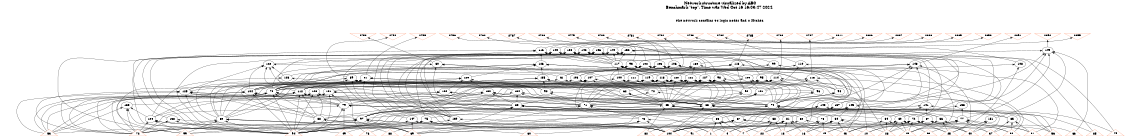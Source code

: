 # Network structure generated by ABC

digraph network {
size = "7.5,10";
center = true;
edge [dir = back];

{
  node [shape = plaintext];
  edge [style = invis];
  LevelTitle1 [label=""];
  LevelTitle2 [label=""];
  Level7 [label = ""];
  Level6 [label = ""];
  Level5 [label = ""];
  Level4 [label = ""];
  Level3 [label = ""];
  Level2 [label = ""];
  Level1 [label = ""];
  Level0 [label = ""];
  LevelTitle1 ->  LevelTitle2 ->  Level7 ->  Level6 ->  Level5 ->  Level4 ->  Level3 ->  Level2 ->  Level1 ->  Level0;
}

{
  rank = same;
  LevelTitle1;
  title1 [shape=plaintext,
          fontsize=20,
          fontname = "Times-Roman",
          label="Network structure visualized by ABC\nBenchmark \"top\". Time was Wed Oct 16 16:03:47 2024. "
         ];
}

{
  rank = same;
  LevelTitle2;
  title2 [shape=plaintext,
          fontsize=18,
          fontname = "Times-Roman",
          label="The network contains 94 logic nodes and 0 latches.\n"
         ];
}

{
  rank = same;
  Level7;
  Node34 [label = "2753", shape = invtriangle, color = coral, fillcolor = coral];
  Node35 [label = "2754", shape = invtriangle, color = coral, fillcolor = coral];
  Node36 [label = "2755", shape = invtriangle, color = coral, fillcolor = coral];
  Node37 [label = "2756", shape = invtriangle, color = coral, fillcolor = coral];
  Node38 [label = "2762", shape = invtriangle, color = coral, fillcolor = coral];
  Node39 [label = "2767", shape = invtriangle, color = coral, fillcolor = coral];
  Node40 [label = "2768", shape = invtriangle, color = coral, fillcolor = coral];
  Node41 [label = "2779", shape = invtriangle, color = coral, fillcolor = coral];
  Node42 [label = "2780", shape = invtriangle, color = coral, fillcolor = coral];
  Node43 [label = "2781", shape = invtriangle, color = coral, fillcolor = coral];
  Node44 [label = "2782", shape = invtriangle, color = coral, fillcolor = coral];
  Node45 [label = "2783", shape = invtriangle, color = coral, fillcolor = coral];
  Node46 [label = "2784", shape = invtriangle, color = coral, fillcolor = coral];
  Node47 [label = "2785", shape = invtriangle, color = coral, fillcolor = coral];
  Node48 [label = "2786", shape = invtriangle, color = coral, fillcolor = coral];
  Node49 [label = "2787", shape = invtriangle, color = coral, fillcolor = coral];
  Node50 [label = "2811", shape = invtriangle, color = coral, fillcolor = coral];
  Node51 [label = "2886", shape = invtriangle, color = coral, fillcolor = coral];
  Node52 [label = "2887", shape = invtriangle, color = coral, fillcolor = coral];
  Node53 [label = "2888", shape = invtriangle, color = coral, fillcolor = coral];
  Node54 [label = "2889", shape = invtriangle, color = coral, fillcolor = coral];
  Node55 [label = "2890", shape = invtriangle, color = coral, fillcolor = coral];
  Node56 [label = "2891", shape = invtriangle, color = coral, fillcolor = coral];
  Node57 [label = "2892", shape = invtriangle, color = coral, fillcolor = coral];
  Node58 [label = "2899", shape = invtriangle, color = coral, fillcolor = coral];
}

{
  rank = same;
  Level6;
  Node116 [label = "116\n", shape = ellipse];
  Node136 [label = "136\n", shape = ellipse];
  Node140 [label = "140\n", shape = ellipse];
  Node142 [label = "142\n", shape = ellipse];
  Node144 [label = "144\n", shape = ellipse];
  Node146 [label = "146\n", shape = ellipse];
  Node149 [label = "149\n", shape = ellipse];
  Node152 [label = "152\n", shape = ellipse];
}

{
  rank = same;
  Level5;
  Node60 [label = "60\n", shape = ellipse];
  Node93 [label = "93\n", shape = ellipse];
  Node99 [label = "99\n", shape = ellipse];
  Node102 [label = "102\n", shape = ellipse];
  Node105 [label = "105\n", shape = ellipse];
  Node106 [label = "106\n", shape = ellipse];
  Node108 [label = "108\n", shape = ellipse];
  Node110 [label = "110\n", shape = ellipse];
  Node113 [label = "113\n", shape = ellipse];
  Node117 [label = "117\n", shape = ellipse];
  Node122 [label = "122\n", shape = ellipse];
  Node126 [label = "126\n", shape = ellipse];
  Node148 [label = "148\n", shape = ellipse];
  Node150 [label = "150\n", shape = ellipse];
}

{
  rank = same;
  Level4;
  Node61 [label = "61\n", shape = ellipse];
  Node89 [label = "89\n", shape = ellipse];
  Node91 [label = "91\n", shape = ellipse];
  Node95 [label = "95\n", shape = ellipse];
  Node98 [label = "98\n", shape = ellipse];
  Node100 [label = "100\n", shape = ellipse];
  Node103 [label = "103\n", shape = ellipse];
  Node107 [label = "107\n", shape = ellipse];
  Node109 [label = "109\n", shape = ellipse];
  Node111 [label = "111\n", shape = ellipse];
  Node114 [label = "114\n", shape = ellipse];
  Node115 [label = "115\n", shape = ellipse];
  Node118 [label = "118\n", shape = ellipse];
  Node119 [label = "119\n", shape = ellipse];
  Node120 [label = "120\n", shape = ellipse];
  Node121 [label = "121\n", shape = ellipse];
  Node123 [label = "123\n", shape = ellipse];
  Node127 [label = "127\n", shape = ellipse];
  Node129 [label = "129\n", shape = ellipse];
  Node135 [label = "135\n", shape = ellipse];
}

{
  rank = same;
  Level3;
  Node62 [label = "62\n", shape = ellipse];
  Node70 [label = "70\n", shape = ellipse];
  Node78 [label = "78\n", shape = ellipse];
  Node90 [label = "90\n", shape = ellipse];
  Node92 [label = "92\n", shape = ellipse];
  Node94 [label = "94\n", shape = ellipse];
  Node96 [label = "96\n", shape = ellipse];
  Node101 [label = "101\n", shape = ellipse];
  Node104 [label = "104\n", shape = ellipse];
  Node112 [label = "112\n", shape = ellipse];
  Node125 [label = "125\n", shape = ellipse];
  Node128 [label = "128\n", shape = ellipse];
  Node130 [label = "130\n", shape = ellipse];
  Node131 [label = "131\n", shape = ellipse];
  Node132 [label = "132\n", shape = ellipse];
  Node134 [label = "134\n", shape = ellipse];
}

{
  rank = same;
  Level2;
  Node63 [label = "63\n", shape = ellipse];
  Node65 [label = "65\n", shape = ellipse];
  Node71 [label = "71\n", shape = ellipse];
  Node74 [label = "74\n", shape = ellipse];
  Node79 [label = "79\n", shape = ellipse];
  Node83 [label = "83\n", shape = ellipse];
  Node133 [label = "133\n", shape = ellipse];
  Node137 [label = "137\n", shape = ellipse];
  Node141 [label = "141\n", shape = ellipse];
  Node143 [label = "143\n", shape = ellipse];
  Node145 [label = "145\n", shape = ellipse];
  Node153 [label = "153\n", shape = ellipse];
}

{
  rank = same;
  Level1;
  Node64 [label = "64\n", shape = ellipse];
  Node66 [label = "66\n", shape = ellipse];
  Node67 [label = "67\n", shape = ellipse];
  Node68 [label = "68\n", shape = ellipse];
  Node69 [label = "69\n", shape = ellipse];
  Node72 [label = "72\n", shape = ellipse];
  Node73 [label = "73\n", shape = ellipse];
  Node75 [label = "75\n", shape = ellipse];
  Node76 [label = "76\n", shape = ellipse];
  Node77 [label = "77\n", shape = ellipse];
  Node80 [label = "80\n", shape = ellipse];
  Node81 [label = "81\n", shape = ellipse];
  Node82 [label = "82\n", shape = ellipse];
  Node84 [label = "84\n", shape = ellipse];
  Node85 [label = "85\n", shape = ellipse];
  Node86 [label = "86\n", shape = ellipse];
  Node87 [label = "87\n", shape = ellipse];
  Node88 [label = "88\n", shape = ellipse];
  Node97 [label = "97\n", shape = ellipse];
  Node124 [label = "124\n", shape = ellipse];
  Node138 [label = "138\n", shape = ellipse];
  Node139 [label = "139\n", shape = ellipse];
  Node147 [label = "147\n", shape = ellipse];
  Node151 [label = "151\n", shape = ellipse];
}

{
  rank = same;
  Level0;
  Node1 [label = "1", shape = triangle, color = coral, fillcolor = coral];
  Node2 [label = "4", shape = triangle, color = coral, fillcolor = coral];
  Node3 [label = "7", shape = triangle, color = coral, fillcolor = coral];
  Node4 [label = "10", shape = triangle, color = coral, fillcolor = coral];
  Node5 [label = "13", shape = triangle, color = coral, fillcolor = coral];
  Node6 [label = "16", shape = triangle, color = coral, fillcolor = coral];
  Node7 [label = "19", shape = triangle, color = coral, fillcolor = coral];
  Node8 [label = "22", shape = triangle, color = coral, fillcolor = coral];
  Node9 [label = "25", shape = triangle, color = coral, fillcolor = coral];
  Node10 [label = "28", shape = triangle, color = coral, fillcolor = coral];
  Node11 [label = "31", shape = triangle, color = coral, fillcolor = coral];
  Node12 [label = "34", shape = triangle, color = coral, fillcolor = coral];
  Node13 [label = "37", shape = triangle, color = coral, fillcolor = coral];
  Node14 [label = "40", shape = triangle, color = coral, fillcolor = coral];
  Node15 [label = "43", shape = triangle, color = coral, fillcolor = coral];
  Node16 [label = "46", shape = triangle, color = coral, fillcolor = coral];
  Node17 [label = "49", shape = triangle, color = coral, fillcolor = coral];
  Node18 [label = "53", shape = triangle, color = coral, fillcolor = coral];
  Node19 [label = "56", shape = triangle, color = coral, fillcolor = coral];
  Node20 [label = "60", shape = triangle, color = coral, fillcolor = coral];
  Node21 [label = "63", shape = triangle, color = coral, fillcolor = coral];
  Node22 [label = "66", shape = triangle, color = coral, fillcolor = coral];
  Node23 [label = "69", shape = triangle, color = coral, fillcolor = coral];
  Node24 [label = "72", shape = triangle, color = coral, fillcolor = coral];
  Node25 [label = "76", shape = triangle, color = coral, fillcolor = coral];
  Node26 [label = "79", shape = triangle, color = coral, fillcolor = coral];
  Node27 [label = "82", shape = triangle, color = coral, fillcolor = coral];
  Node28 [label = "85", shape = triangle, color = coral, fillcolor = coral];
  Node29 [label = "88", shape = triangle, color = coral, fillcolor = coral];
  Node30 [label = "91", shape = triangle, color = coral, fillcolor = coral];
  Node31 [label = "94", shape = triangle, color = coral, fillcolor = coral];
  Node32 [label = "99", shape = triangle, color = coral, fillcolor = coral];
  Node33 [label = "104", shape = triangle, color = coral, fillcolor = coral];
}

title1 -> title2 [style = invis];
title2 -> Node34 [style = invis];
title2 -> Node35 [style = invis];
title2 -> Node36 [style = invis];
title2 -> Node37 [style = invis];
title2 -> Node38 [style = invis];
title2 -> Node39 [style = invis];
title2 -> Node40 [style = invis];
title2 -> Node41 [style = invis];
title2 -> Node42 [style = invis];
title2 -> Node43 [style = invis];
title2 -> Node44 [style = invis];
title2 -> Node45 [style = invis];
title2 -> Node46 [style = invis];
title2 -> Node47 [style = invis];
title2 -> Node48 [style = invis];
title2 -> Node49 [style = invis];
title2 -> Node50 [style = invis];
title2 -> Node51 [style = invis];
title2 -> Node52 [style = invis];
title2 -> Node53 [style = invis];
title2 -> Node54 [style = invis];
title2 -> Node55 [style = invis];
title2 -> Node56 [style = invis];
title2 -> Node57 [style = invis];
title2 -> Node58 [style = invis];
Node34 -> Node35 [style = invis];
Node35 -> Node36 [style = invis];
Node36 -> Node37 [style = invis];
Node37 -> Node38 [style = invis];
Node38 -> Node39 [style = invis];
Node39 -> Node40 [style = invis];
Node40 -> Node41 [style = invis];
Node41 -> Node42 [style = invis];
Node42 -> Node43 [style = invis];
Node43 -> Node44 [style = invis];
Node44 -> Node45 [style = invis];
Node45 -> Node46 [style = invis];
Node46 -> Node47 [style = invis];
Node47 -> Node48 [style = invis];
Node48 -> Node49 [style = invis];
Node49 -> Node50 [style = invis];
Node50 -> Node51 [style = invis];
Node51 -> Node52 [style = invis];
Node52 -> Node53 [style = invis];
Node53 -> Node54 [style = invis];
Node54 -> Node55 [style = invis];
Node55 -> Node56 [style = invis];
Node56 -> Node57 [style = invis];
Node57 -> Node58 [style = invis];
Node34 -> Node60 [style = solid];
Node35 -> Node89 [style = solid];
Node36 -> Node91 [style = solid];
Node37 -> Node93 [style = solid];
Node38 -> Node95 [style = solid];
Node39 -> Node98 [style = solid];
Node40 -> Node99 [style = solid];
Node41 -> Node102 [style = solid];
Node42 -> Node105 [style = solid];
Node43 -> Node106 [style = solid];
Node44 -> Node107 [style = solid];
Node45 -> Node108 [style = solid];
Node46 -> Node110 [style = solid];
Node47 -> Node113 [style = solid];
Node48 -> Node114 [style = solid];
Node49 -> Node115 [style = solid];
Node50 -> Node116 [style = solid];
Node51 -> Node136 [style = solid];
Node52 -> Node140 [style = solid];
Node53 -> Node142 [style = solid];
Node54 -> Node144 [style = solid];
Node55 -> Node146 [style = solid];
Node56 -> Node148 [style = solid];
Node57 -> Node149 [style = solid];
Node58 -> Node152 [style = solid];
Node60 -> Node61 [style = solid];
Node60 -> Node70 [style = solid];
Node60 -> Node78 [style = solid];
Node60 -> Node1 [style = solid];
Node61 -> Node62 [style = solid];
Node61 -> Node69 [style = solid];
Node62 -> Node63 [style = solid];
Node62 -> Node65 [style = solid];
Node63 -> Node64 [style = solid];
Node63 -> Node19 [style = solid];
Node63 -> Node23 [style = solid];
Node63 -> Node28 [style = solid];
Node63 -> Node31 [style = solid];
Node63 -> Node33 [style = solid];
Node64 -> Node3 [style = solid];
Node64 -> Node6 [style = solid];
Node64 -> Node8 [style = solid];
Node64 -> Node10 [style = solid];
Node64 -> Node12 [style = solid];
Node64 -> Node15 [style = solid];
Node65 -> Node66 [style = solid];
Node65 -> Node67 [style = solid];
Node65 -> Node68 [style = solid];
Node65 -> Node27 [style = solid];
Node65 -> Node31 [style = solid];
Node66 -> Node9 [style = solid];
Node66 -> Node14 [style = solid];
Node66 -> Node16 [style = solid];
Node67 -> Node11 [style = solid];
Node67 -> Node15 [style = solid];
Node67 -> Node18 [style = solid];
Node67 -> Node24 [style = solid];
Node67 -> Node33 [style = solid];
Node68 -> Node2 [style = solid];
Node68 -> Node5 [style = solid];
Node68 -> Node8 [style = solid];
Node69 -> Node23 [style = solid];
Node69 -> Node24 [style = solid];
Node69 -> Node29 [style = solid];
Node69 -> Node31 [style = solid];
Node69 -> Node32 [style = solid];
Node69 -> Node33 [style = solid];
Node70 -> Node71 [style = solid];
Node70 -> Node74 [style = solid];
Node71 -> Node72 [style = solid];
Node71 -> Node73 [style = solid];
Node71 -> Node19 [style = solid];
Node71 -> Node23 [style = solid];
Node71 -> Node31 [style = solid];
Node72 -> Node4 [style = solid];
Node72 -> Node7 [style = solid];
Node72 -> Node9 [style = solid];
Node72 -> Node10 [style = solid];
Node72 -> Node14 [style = solid];
Node72 -> Node16 [style = solid];
Node73 -> Node13 [style = solid];
Node73 -> Node20 [style = solid];
Node73 -> Node23 [style = solid];
Node73 -> Node33 [style = solid];
Node74 -> Node75 [style = solid];
Node74 -> Node76 [style = solid];
Node74 -> Node77 [style = solid];
Node74 -> Node26 [style = solid];
Node74 -> Node31 [style = solid];
Node75 -> Node1 [style = solid];
Node75 -> Node17 [style = solid];
Node75 -> Node24 [style = solid];
Node75 -> Node33 [style = solid];
Node76 -> Node5 [style = solid];
Node76 -> Node6 [style = solid];
Node76 -> Node7 [style = solid];
Node77 -> Node10 [style = solid];
Node77 -> Node11 [style = solid];
Node77 -> Node12 [style = solid];
Node77 -> Node13 [style = solid];
Node77 -> Node15 [style = solid];
Node77 -> Node16 [style = solid];
Node78 -> Node79 [style = solid];
Node78 -> Node83 [style = solid];
Node78 -> Node88 [style = solid];
Node78 -> Node18 [style = solid];
Node78 -> Node24 [style = solid];
Node78 -> Node31 [style = solid];
Node79 -> Node80 [style = solid];
Node79 -> Node81 [style = solid];
Node79 -> Node82 [style = solid];
Node79 -> Node17 [style = solid];
Node79 -> Node24 [style = solid];
Node79 -> Node31 [style = solid];
Node80 -> Node9 [style = solid];
Node80 -> Node10 [style = solid];
Node80 -> Node15 [style = solid];
Node80 -> Node16 [style = solid];
Node80 -> Node21 [style = solid];
Node80 -> Node33 [style = solid];
Node81 -> Node1 [style = solid];
Node81 -> Node2 [style = solid];
Node81 -> Node3 [style = solid];
Node81 -> Node5 [style = solid];
Node81 -> Node6 [style = solid];
Node81 -> Node7 [style = solid];
Node82 -> Node4 [style = solid];
Node82 -> Node8 [style = solid];
Node83 -> Node84 [style = solid];
Node83 -> Node85 [style = solid];
Node83 -> Node86 [style = solid];
Node83 -> Node87 [style = solid];
Node83 -> Node25 [style = solid];
Node83 -> Node31 [style = solid];
Node84 -> Node10 [style = solid];
Node84 -> Node15 [style = solid];
Node84 -> Node16 [style = solid];
Node85 -> Node11 [style = solid];
Node85 -> Node12 [style = solid];
Node85 -> Node13 [style = solid];
Node86 -> Node1 [style = solid];
Node86 -> Node2 [style = solid];
Node86 -> Node3 [style = solid];
Node87 -> Node4 [style = solid];
Node87 -> Node14 [style = solid];
Node87 -> Node22 [style = solid];
Node87 -> Node33 [style = solid];
Node88 -> Node20 [style = solid];
Node88 -> Node23 [style = solid];
Node88 -> Node31 [style = solid];
Node89 -> Node78 [style = solid];
Node89 -> Node90 [style = solid];
Node89 -> Node63 [style = solid];
Node89 -> Node65 [style = solid];
Node89 -> Node69 [style = solid];
Node89 -> Node2 [style = solid];
Node90 -> Node71 [style = solid];
Node90 -> Node74 [style = solid];
Node91 -> Node78 [style = solid];
Node91 -> Node90 [style = solid];
Node91 -> Node92 [style = solid];
Node91 -> Node69 [style = solid];
Node91 -> Node3 [style = solid];
Node92 -> Node63 [style = solid];
Node92 -> Node65 [style = solid];
Node93 -> Node61 [style = solid];
Node93 -> Node78 [style = solid];
Node93 -> Node94 [style = solid];
Node93 -> Node4 [style = solid];
Node94 -> Node71 [style = solid];
Node94 -> Node74 [style = solid];
Node95 -> Node78 [style = solid];
Node95 -> Node92 [style = solid];
Node95 -> Node96 [style = solid];
Node95 -> Node97 [style = solid];
Node95 -> Node10 [style = solid];
Node96 -> Node71 [style = solid];
Node96 -> Node74 [style = solid];
Node97 -> Node23 [style = solid];
Node97 -> Node24 [style = solid];
Node97 -> Node30 [style = solid];
Node97 -> Node31 [style = solid];
Node97 -> Node32 [style = solid];
Node97 -> Node33 [style = solid];
Node98 -> Node70 [style = solid];
Node98 -> Node78 [style = solid];
Node98 -> Node63 [style = solid];
Node98 -> Node65 [style = solid];
Node98 -> Node97 [style = solid];
Node98 -> Node15 [style = solid];
Node99 -> Node100 [style = solid];
Node99 -> Node16 [style = solid];
Node100 -> Node78 [style = solid];
Node100 -> Node96 [style = solid];
Node100 -> Node101 [style = solid];
Node101 -> Node63 [style = solid];
Node101 -> Node65 [style = solid];
Node101 -> Node97 [style = solid];
Node102 -> Node103 [style = solid];
Node102 -> Node63 [style = solid];
Node102 -> Node65 [style = solid];
Node102 -> Node69 [style = solid];
Node102 -> Node5 [style = solid];
Node103 -> Node70 [style = solid];
Node103 -> Node104 [style = solid];
Node104 -> Node79 [style = solid];
Node104 -> Node83 [style = solid];
Node104 -> Node88 [style = solid];
Node104 -> Node18 [style = solid];
Node104 -> Node24 [style = solid];
Node104 -> Node31 [style = solid];
Node105 -> Node103 [style = solid];
Node105 -> Node92 [style = solid];
Node105 -> Node69 [style = solid];
Node105 -> Node6 [style = solid];
Node106 -> Node61 [style = solid];
Node106 -> Node96 [style = solid];
Node106 -> Node104 [style = solid];
Node106 -> Node7 [style = solid];
Node107 -> Node90 [style = solid];
Node107 -> Node104 [style = solid];
Node107 -> Node63 [style = solid];
Node107 -> Node65 [style = solid];
Node107 -> Node69 [style = solid];
Node107 -> Node8 [style = solid];
Node108 -> Node109 [style = solid];
Node108 -> Node9 [style = solid];
Node109 -> Node94 [style = solid];
Node109 -> Node101 [style = solid];
Node109 -> Node104 [style = solid];
Node110 -> Node111 [style = solid];
Node110 -> Node101 [style = solid];
Node110 -> Node11 [style = solid];
Node111 -> Node70 [style = solid];
Node111 -> Node112 [style = solid];
Node112 -> Node79 [style = solid];
Node112 -> Node83 [style = solid];
Node112 -> Node88 [style = solid];
Node112 -> Node18 [style = solid];
Node112 -> Node24 [style = solid];
Node112 -> Node31 [style = solid];
Node113 -> Node111 [style = solid];
Node113 -> Node92 [style = solid];
Node113 -> Node97 [style = solid];
Node113 -> Node12 [style = solid];
Node114 -> Node62 [style = solid];
Node114 -> Node96 [style = solid];
Node114 -> Node112 [style = solid];
Node114 -> Node97 [style = solid];
Node114 -> Node13 [style = solid];
Node115 -> Node94 [style = solid];
Node115 -> Node101 [style = solid];
Node115 -> Node112 [style = solid];
Node115 -> Node14 [style = solid];
Node116 -> Node117 [style = solid];
Node116 -> Node122 [style = solid];
Node116 -> Node126 [style = solid];
Node116 -> Node127 [style = solid];
Node116 -> Node32 [style = solid];
Node117 -> Node100 [style = solid];
Node117 -> Node109 [style = solid];
Node117 -> Node118 [style = solid];
Node117 -> Node119 [style = solid];
Node117 -> Node120 [style = solid];
Node117 -> Node121 [style = solid];
Node118 -> Node104 [style = solid];
Node118 -> Node71 [style = solid];
Node118 -> Node74 [style = solid];
Node118 -> Node63 [style = solid];
Node118 -> Node65 [style = solid];
Node118 -> Node69 [style = solid];
Node119 -> Node78 [style = solid];
Node119 -> Node71 [style = solid];
Node119 -> Node74 [style = solid];
Node119 -> Node63 [style = solid];
Node119 -> Node65 [style = solid];
Node119 -> Node69 [style = solid];
Node120 -> Node112 [style = solid];
Node120 -> Node71 [style = solid];
Node120 -> Node74 [style = solid];
Node120 -> Node63 [style = solid];
Node120 -> Node65 [style = solid];
Node120 -> Node97 [style = solid];
Node121 -> Node78 [style = solid];
Node121 -> Node71 [style = solid];
Node121 -> Node74 [style = solid];
Node121 -> Node63 [style = solid];
Node121 -> Node65 [style = solid];
Node121 -> Node97 [style = solid];
Node122 -> Node123 [style = solid];
Node122 -> Node104 [style = solid];
Node122 -> Node112 [style = solid];
Node122 -> Node125 [style = solid];
Node122 -> Node71 [style = solid];
Node122 -> Node74 [style = solid];
Node123 -> Node62 [style = solid];
Node123 -> Node124 [style = solid];
Node124 -> Node23 [style = solid];
Node124 -> Node24 [style = solid];
Node124 -> Node32 [style = solid];
Node124 -> Node33 [style = solid];
Node125 -> Node79 [style = solid];
Node125 -> Node83 [style = solid];
Node125 -> Node88 [style = solid];
Node125 -> Node18 [style = solid];
Node125 -> Node24 [style = solid];
Node125 -> Node31 [style = solid];
Node126 -> Node127 [style = solid];
Node126 -> Node123 [style = solid];
Node126 -> Node129 [style = solid];
Node126 -> Node135 [style = solid];
Node126 -> Node94 [style = solid];
Node126 -> Node125 [style = solid];
Node127 -> Node128 [style = solid];
Node127 -> Node74 [style = solid];
Node127 -> Node79 [style = solid];
Node127 -> Node83 [style = solid];
Node127 -> Node65 [style = solid];
Node127 -> Node33 [style = solid];
Node128 -> Node71 [style = solid];
Node128 -> Node63 [style = solid];
Node128 -> Node88 [style = solid];
Node128 -> Node18 [style = solid];
Node128 -> Node24 [style = solid];
Node128 -> Node31 [style = solid];
Node129 -> Node130 [style = solid];
Node129 -> Node131 [style = solid];
Node129 -> Node132 [style = solid];
Node129 -> Node134 [style = solid];
Node129 -> Node32 [style = solid];
Node130 -> Node83 [style = solid];
Node130 -> Node63 [style = solid];
Node130 -> Node65 [style = solid];
Node130 -> Node88 [style = solid];
Node130 -> Node124 [style = solid];
Node131 -> Node71 [style = solid];
Node131 -> Node74 [style = solid];
Node131 -> Node79 [style = solid];
Node131 -> Node18 [style = solid];
Node131 -> Node24 [style = solid];
Node131 -> Node31 [style = solid];
Node132 -> Node79 [style = solid];
Node132 -> Node63 [style = solid];
Node132 -> Node65 [style = solid];
Node132 -> Node133 [style = solid];
Node133 -> Node124 [style = solid];
Node133 -> Node18 [style = solid];
Node133 -> Node24 [style = solid];
Node133 -> Node31 [style = solid];
Node134 -> Node71 [style = solid];
Node134 -> Node74 [style = solid];
Node134 -> Node83 [style = solid];
Node134 -> Node88 [style = solid];
Node135 -> Node90 [style = solid];
Node135 -> Node125 [style = solid];
Node135 -> Node63 [style = solid];
Node135 -> Node65 [style = solid];
Node135 -> Node124 [style = solid];
Node136 -> Node117 [style = solid];
Node136 -> Node137 [style = solid];
Node136 -> Node80 [style = solid];
Node136 -> Node138 [style = solid];
Node136 -> Node139 [style = solid];
Node137 -> Node81 [style = solid];
Node137 -> Node82 [style = solid];
Node138 -> Node17 [style = solid];
Node138 -> Node24 [style = solid];
Node138 -> Node31 [style = solid];
Node139 -> Node32 [style = solid];
Node139 -> Node33 [style = solid];
Node140 -> Node117 [style = solid];
Node140 -> Node141 [style = solid];
Node140 -> Node139 [style = solid];
Node140 -> Node25 [style = solid];
Node140 -> Node31 [style = solid];
Node141 -> Node84 [style = solid];
Node141 -> Node85 [style = solid];
Node141 -> Node86 [style = solid];
Node141 -> Node87 [style = solid];
Node142 -> Node117 [style = solid];
Node142 -> Node143 [style = solid];
Node142 -> Node139 [style = solid];
Node142 -> Node27 [style = solid];
Node142 -> Node31 [style = solid];
Node143 -> Node66 [style = solid];
Node143 -> Node67 [style = solid];
Node143 -> Node68 [style = solid];
Node144 -> Node117 [style = solid];
Node144 -> Node145 [style = solid];
Node144 -> Node139 [style = solid];
Node144 -> Node28 [style = solid];
Node144 -> Node31 [style = solid];
Node145 -> Node64 [style = solid];
Node145 -> Node19 [style = solid];
Node145 -> Node23 [style = solid];
Node145 -> Node33 [style = solid];
Node146 -> Node117 [style = solid];
Node146 -> Node72 [style = solid];
Node146 -> Node73 [style = solid];
Node146 -> Node139 [style = solid];
Node146 -> Node147 [style = solid];
Node147 -> Node19 [style = solid];
Node147 -> Node23 [style = solid];
Node147 -> Node31 [style = solid];
Node148 -> Node118 [style = solid];
Node148 -> Node119 [style = solid];
Node148 -> Node137 [style = solid];
Node148 -> Node21 [style = solid];
Node148 -> Node29 [style = solid];
Node148 -> Node33 [style = solid];
Node149 -> Node150 [style = solid];
Node149 -> Node151 [style = solid];
Node149 -> Node77 [style = solid];
Node149 -> Node22 [style = solid];
Node149 -> Node30 [style = solid];
Node149 -> Node33 [style = solid];
Node150 -> Node100 [style = solid];
Node150 -> Node109 [style = solid];
Node150 -> Node120 [style = solid];
Node150 -> Node121 [style = solid];
Node151 -> Node9 [style = solid];
Node151 -> Node14 [style = solid];
Node152 -> Node117 [style = solid];
Node152 -> Node153 [style = solid];
Node152 -> Node75 [style = solid];
Node152 -> Node139 [style = solid];
Node152 -> Node26 [style = solid];
Node152 -> Node31 [style = solid];
Node153 -> Node76 [style = solid];
Node153 -> Node77 [style = solid];
}

